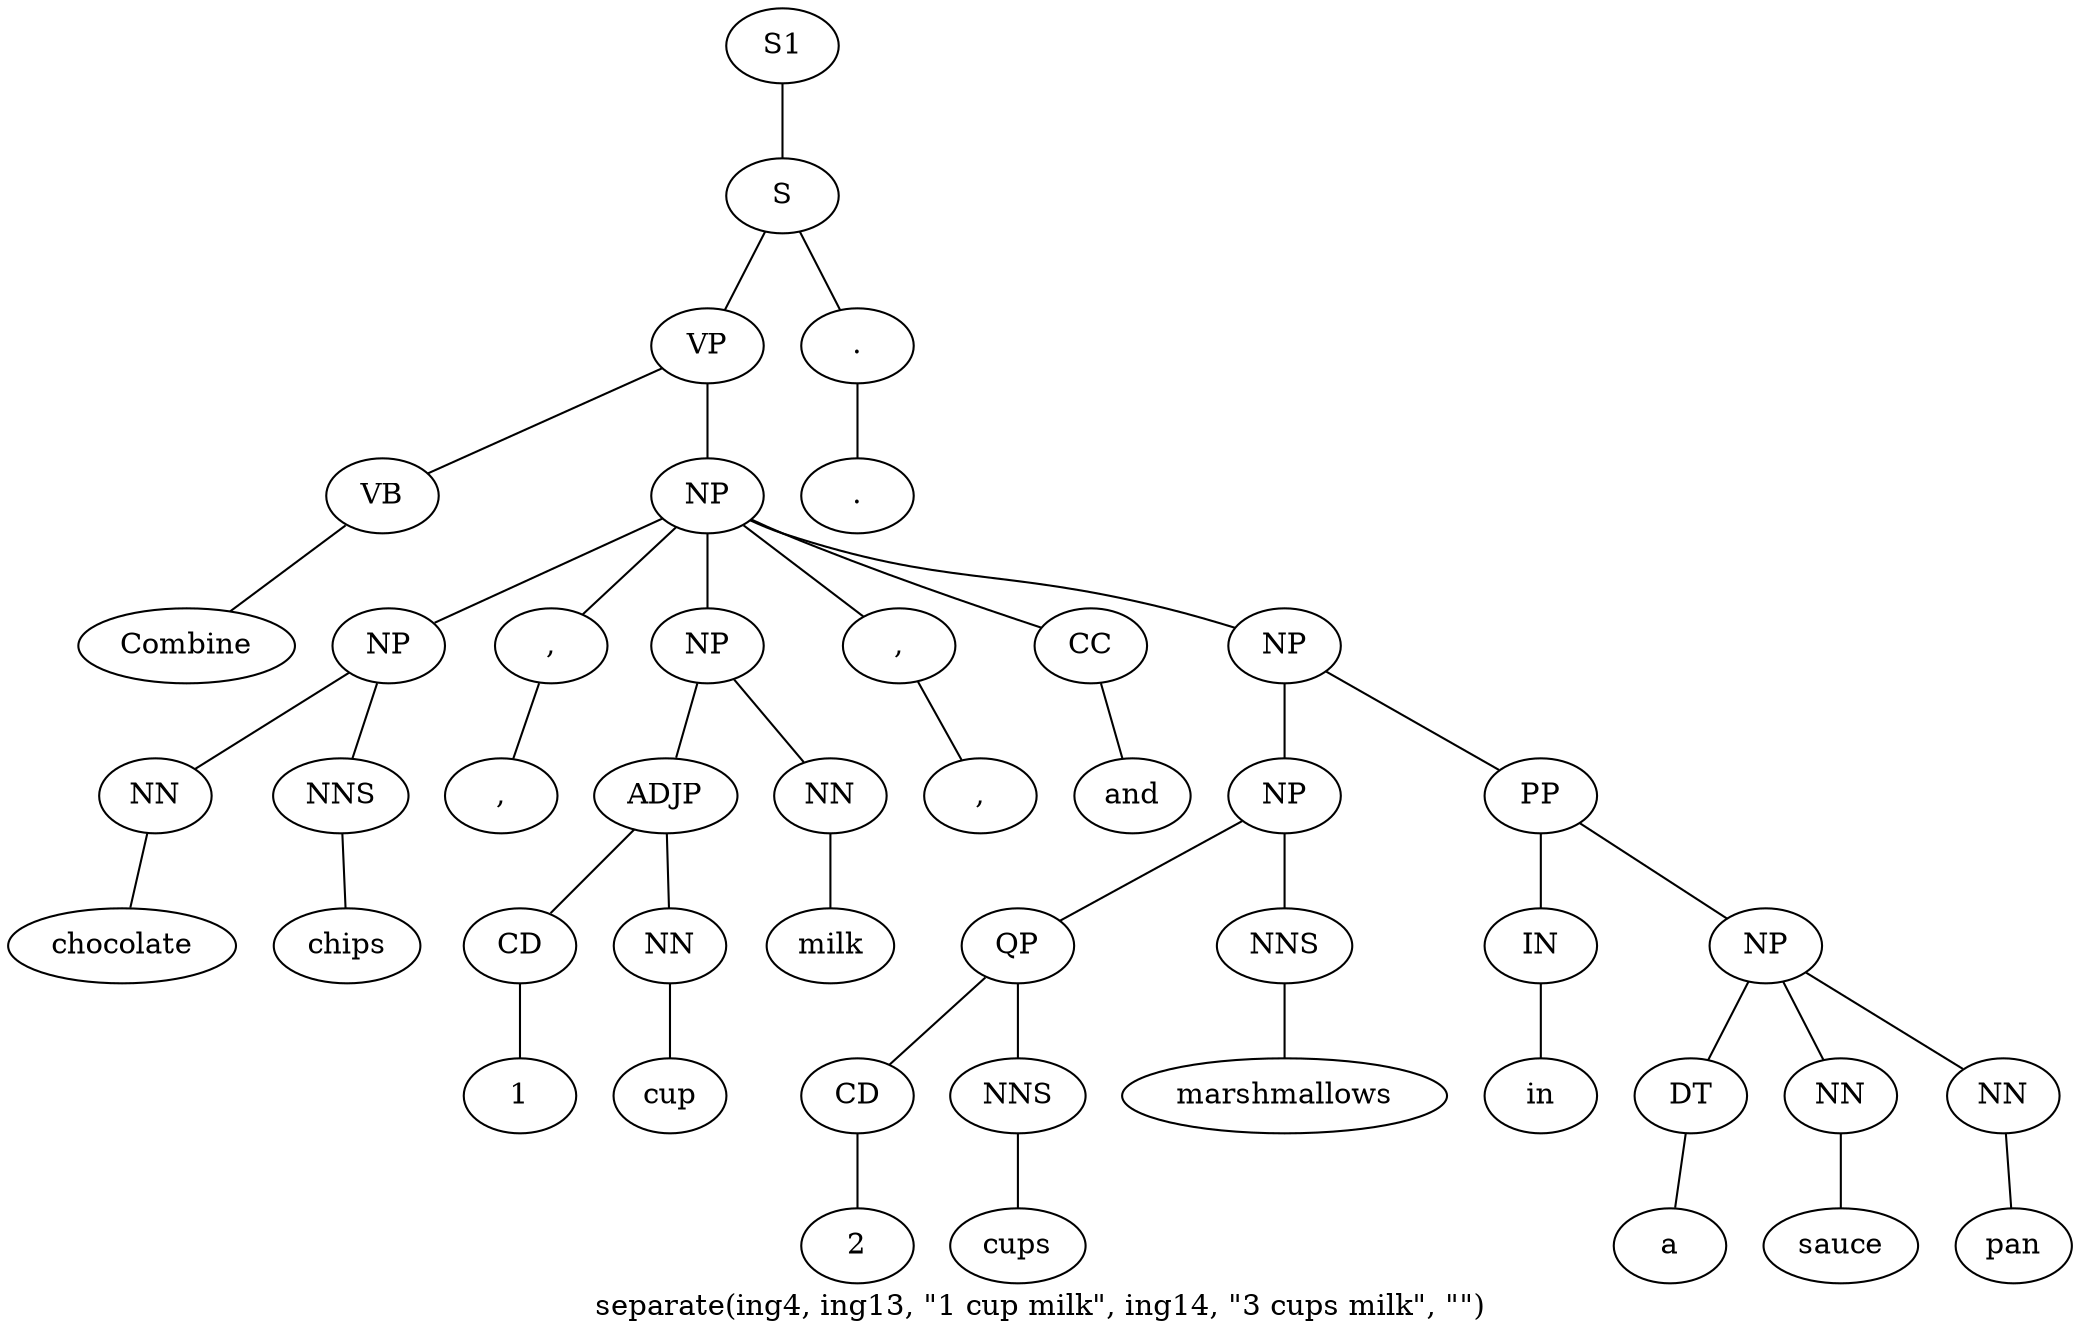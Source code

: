 graph SyntaxGraph {
	label = "separate(ing4, ing13, \"1 cup milk\", ing14, \"3 cups milk\", \"\")";
	Node0 [label="S1"];
	Node1 [label="S"];
	Node2 [label="VP"];
	Node3 [label="VB"];
	Node4 [label="Combine"];
	Node5 [label="NP"];
	Node6 [label="NP"];
	Node7 [label="NN"];
	Node8 [label="chocolate"];
	Node9 [label="NNS"];
	Node10 [label="chips"];
	Node11 [label=","];
	Node12 [label=","];
	Node13 [label="NP"];
	Node14 [label="ADJP"];
	Node15 [label="CD"];
	Node16 [label="1"];
	Node17 [label="NN"];
	Node18 [label="cup"];
	Node19 [label="NN"];
	Node20 [label="milk"];
	Node21 [label=","];
	Node22 [label=","];
	Node23 [label="CC"];
	Node24 [label="and"];
	Node25 [label="NP"];
	Node26 [label="NP"];
	Node27 [label="QP"];
	Node28 [label="CD"];
	Node29 [label="2"];
	Node30 [label="NNS"];
	Node31 [label="cups"];
	Node32 [label="NNS"];
	Node33 [label="marshmallows"];
	Node34 [label="PP"];
	Node35 [label="IN"];
	Node36 [label="in"];
	Node37 [label="NP"];
	Node38 [label="DT"];
	Node39 [label="a"];
	Node40 [label="NN"];
	Node41 [label="sauce"];
	Node42 [label="NN"];
	Node43 [label="pan"];
	Node44 [label="."];
	Node45 [label="."];

	Node0 -- Node1;
	Node1 -- Node2;
	Node1 -- Node44;
	Node2 -- Node3;
	Node2 -- Node5;
	Node3 -- Node4;
	Node5 -- Node6;
	Node5 -- Node11;
	Node5 -- Node13;
	Node5 -- Node21;
	Node5 -- Node23;
	Node5 -- Node25;
	Node6 -- Node7;
	Node6 -- Node9;
	Node7 -- Node8;
	Node9 -- Node10;
	Node11 -- Node12;
	Node13 -- Node14;
	Node13 -- Node19;
	Node14 -- Node15;
	Node14 -- Node17;
	Node15 -- Node16;
	Node17 -- Node18;
	Node19 -- Node20;
	Node21 -- Node22;
	Node23 -- Node24;
	Node25 -- Node26;
	Node25 -- Node34;
	Node26 -- Node27;
	Node26 -- Node32;
	Node27 -- Node28;
	Node27 -- Node30;
	Node28 -- Node29;
	Node30 -- Node31;
	Node32 -- Node33;
	Node34 -- Node35;
	Node34 -- Node37;
	Node35 -- Node36;
	Node37 -- Node38;
	Node37 -- Node40;
	Node37 -- Node42;
	Node38 -- Node39;
	Node40 -- Node41;
	Node42 -- Node43;
	Node44 -- Node45;
}
